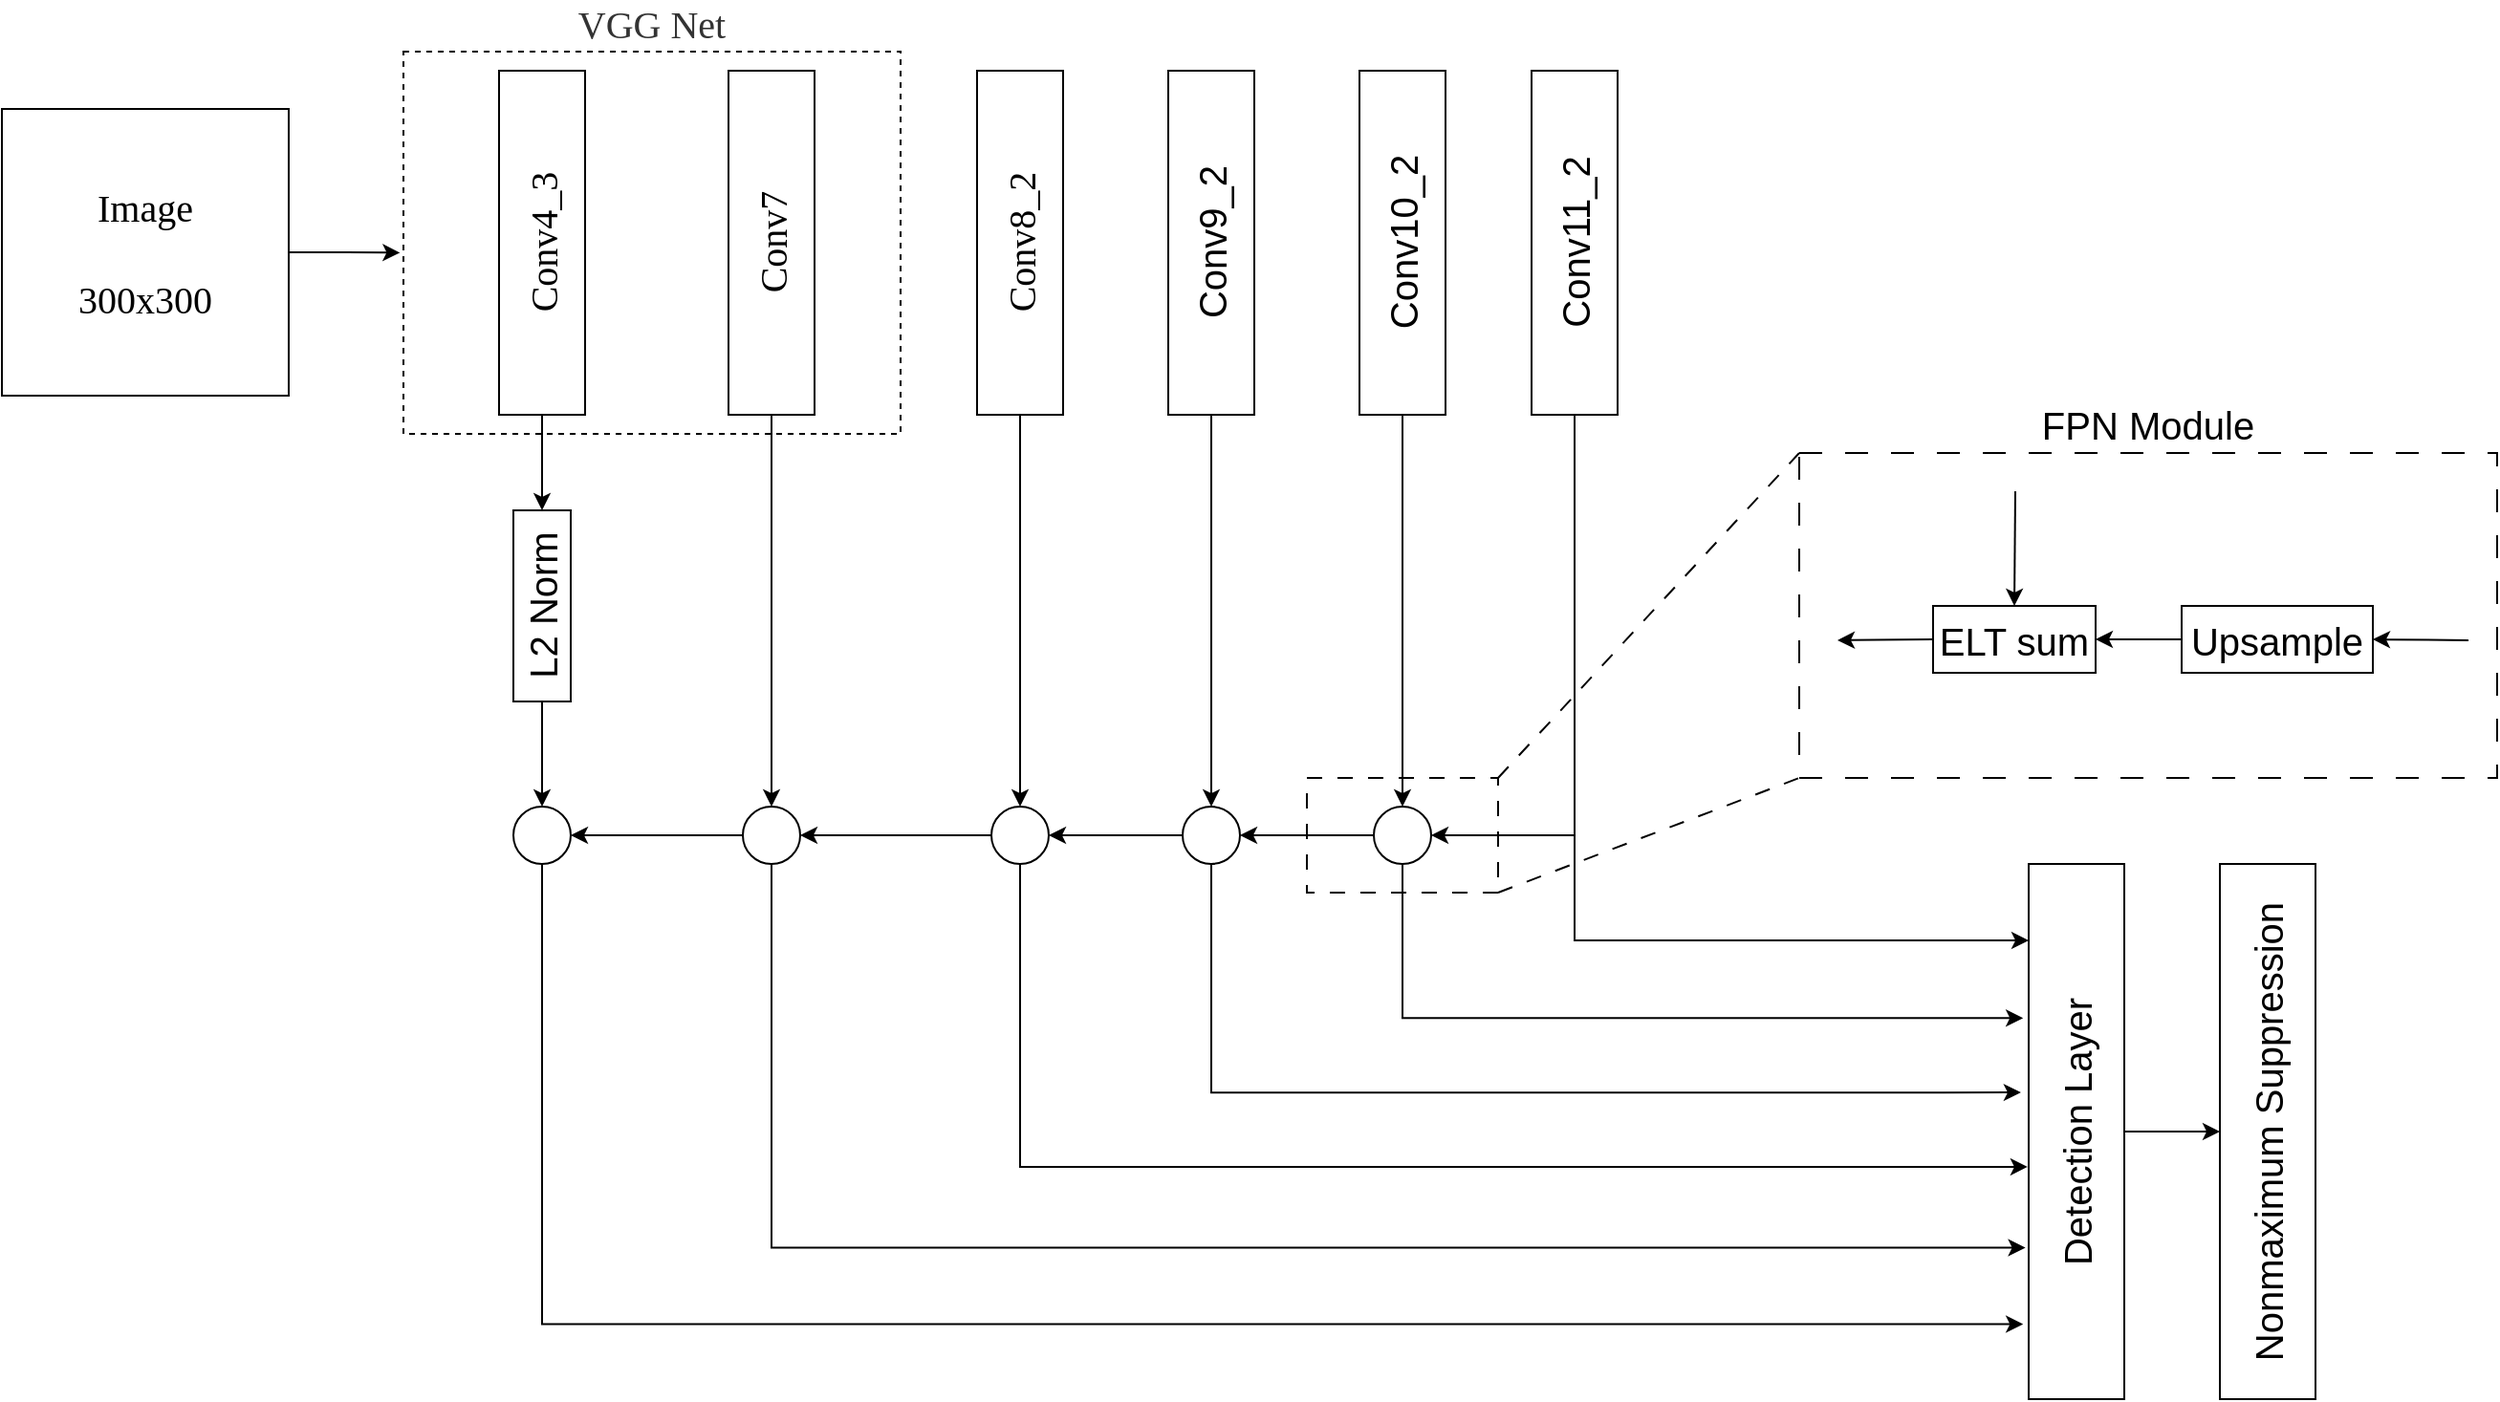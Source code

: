 <mxfile version="21.6.1" type="device">
  <diagram name="Page-1" id="uQ1bygxpw5VW6MRBk5AM">
    <mxGraphModel dx="2444" dy="932" grid="1" gridSize="10" guides="1" tooltips="1" connect="1" arrows="1" fold="1" page="1" pageScale="1" pageWidth="850" pageHeight="1100" math="0" shadow="0">
      <root>
        <mxCell id="0" />
        <mxCell id="1" parent="0" />
        <mxCell id="M64K2FJpUmXKRYfMkljJ-56" value="FPN Module" style="rounded=0;whiteSpace=wrap;html=1;strokeColor=default;fillColor=none;dashed=1;dashPattern=12 12;fontStyle=0;verticalAlign=middle;horizontal=1;spacingBottom=200;labelBorderColor=none;fontSize=20;" parent="1" vertex="1">
          <mxGeometry x="800" y="380" width="365" height="170" as="geometry" />
        </mxCell>
        <mxCell id="M64K2FJpUmXKRYfMkljJ-63" value="" style="endArrow=none;dashed=1;html=1;rounded=0;exitX=1;exitY=1;exitDx=0;exitDy=0;entryX=0;entryY=1;entryDx=0;entryDy=0;dashPattern=8 8;" parent="1" source="M64K2FJpUmXKRYfMkljJ-54" target="M64K2FJpUmXKRYfMkljJ-56" edge="1">
          <mxGeometry width="50" height="50" relative="1" as="geometry">
            <mxPoint x="500" y="500" as="sourcePoint" />
            <mxPoint x="550" y="450" as="targetPoint" />
          </mxGeometry>
        </mxCell>
        <mxCell id="M64K2FJpUmXKRYfMkljJ-59" value="" style="endArrow=none;dashed=1;html=1;rounded=0;exitX=1;exitY=0;exitDx=0;exitDy=0;entryX=0;entryY=0;entryDx=0;entryDy=0;dashPattern=8 8;" parent="1" source="M64K2FJpUmXKRYfMkljJ-54" target="M64K2FJpUmXKRYfMkljJ-56" edge="1">
          <mxGeometry width="50" height="50" relative="1" as="geometry">
            <mxPoint x="500" y="500" as="sourcePoint" />
            <mxPoint x="550" y="450" as="targetPoint" />
          </mxGeometry>
        </mxCell>
        <mxCell id="1uZ0ijQy86H_6TUgxeeX-1" value="VGG Net" style="rounded=0;whiteSpace=wrap;html=1;fillColor=none;fontColor=#333333;strokeColor=default;glass=0;shadow=0;dashed=1;align=center;spacingTop=-230;fontStyle=0;fontSize=20;fontFamily=Georgia;" parent="1" vertex="1">
          <mxGeometry x="70" y="170" width="260" height="200" as="geometry" />
        </mxCell>
        <mxCell id="IooZk7swycCKM_kuEAps-4" style="edgeStyle=orthogonalEdgeStyle;rounded=0;orthogonalLoop=1;jettySize=auto;html=1;exitX=0.5;exitY=1;exitDx=0;exitDy=0;entryX=0.5;entryY=0;entryDx=0;entryDy=0;" parent="1" source="1uZ0ijQy86H_6TUgxeeX-2" target="IooZk7swycCKM_kuEAps-3" edge="1">
          <mxGeometry relative="1" as="geometry" />
        </mxCell>
        <mxCell id="1uZ0ijQy86H_6TUgxeeX-2" value="&lt;span style=&quot;font-weight: normal; font-size: 20px;&quot;&gt;Conv4_3&lt;/span&gt;" style="rounded=0;whiteSpace=wrap;html=1;align=center;fontStyle=1;horizontal=0;fontSize=20;fontFamily=Georgia;" parent="1" vertex="1">
          <mxGeometry x="120" y="180" width="45" height="180" as="geometry" />
        </mxCell>
        <mxCell id="zq_eqlxEe5Cz0SWVWJE9-3" style="edgeStyle=orthogonalEdgeStyle;rounded=0;orthogonalLoop=1;jettySize=auto;html=1;exitX=0.5;exitY=1;exitDx=0;exitDy=0;entryX=0.5;entryY=0;entryDx=0;entryDy=0;" parent="1" source="1uZ0ijQy86H_6TUgxeeX-9" target="M64K2FJpUmXKRYfMkljJ-68" edge="1">
          <mxGeometry relative="1" as="geometry" />
        </mxCell>
        <mxCell id="1uZ0ijQy86H_6TUgxeeX-9" value="Conv7" style="rounded=0;whiteSpace=wrap;html=1;align=center;fontStyle=0;horizontal=0;fontSize=20;fontFamily=Georgia;" parent="1" vertex="1">
          <mxGeometry x="240" y="180" width="45" height="180" as="geometry" />
        </mxCell>
        <mxCell id="zq_eqlxEe5Cz0SWVWJE9-4" style="edgeStyle=orthogonalEdgeStyle;rounded=0;orthogonalLoop=1;jettySize=auto;html=1;exitX=0.5;exitY=1;exitDx=0;exitDy=0;entryX=0.5;entryY=0;entryDx=0;entryDy=0;" parent="1" source="1uZ0ijQy86H_6TUgxeeX-11" target="M64K2FJpUmXKRYfMkljJ-69" edge="1">
          <mxGeometry relative="1" as="geometry" />
        </mxCell>
        <mxCell id="1uZ0ijQy86H_6TUgxeeX-11" value="Conv8_2&lt;br style=&quot;font-size: 20px;&quot;&gt;" style="rounded=0;whiteSpace=wrap;html=1;align=center;fontStyle=0;horizontal=0;fontSize=20;fontFamily=Lucida Console;" parent="1" vertex="1">
          <mxGeometry x="370" y="180" width="45" height="180" as="geometry" />
        </mxCell>
        <mxCell id="zq_eqlxEe5Cz0SWVWJE9-5" style="edgeStyle=orthogonalEdgeStyle;rounded=0;orthogonalLoop=1;jettySize=auto;html=1;exitX=0.5;exitY=1;exitDx=0;exitDy=0;entryX=0.5;entryY=0;entryDx=0;entryDy=0;" parent="1" source="1uZ0ijQy86H_6TUgxeeX-12" target="M64K2FJpUmXKRYfMkljJ-70" edge="1">
          <mxGeometry relative="1" as="geometry" />
        </mxCell>
        <mxCell id="1uZ0ijQy86H_6TUgxeeX-12" value="Conv9_2" style="rounded=0;whiteSpace=wrap;html=1;align=center;fontStyle=0;horizontal=0;fontSize=20;" parent="1" vertex="1">
          <mxGeometry x="470" y="180" width="45" height="180" as="geometry" />
        </mxCell>
        <mxCell id="zq_eqlxEe5Cz0SWVWJE9-7" style="edgeStyle=orthogonalEdgeStyle;rounded=0;orthogonalLoop=1;jettySize=auto;html=1;exitX=0.5;exitY=1;exitDx=0;exitDy=0;entryX=0.5;entryY=0;entryDx=0;entryDy=0;" parent="1" source="1uZ0ijQy86H_6TUgxeeX-13" target="M64K2FJpUmXKRYfMkljJ-71" edge="1">
          <mxGeometry relative="1" as="geometry" />
        </mxCell>
        <mxCell id="1uZ0ijQy86H_6TUgxeeX-13" value="Conv10_2&lt;br style=&quot;font-size: 20px;&quot;&gt;" style="rounded=0;whiteSpace=wrap;html=1;align=center;fontStyle=0;horizontal=0;fontSize=20;" parent="1" vertex="1">
          <mxGeometry x="570" y="180" width="45" height="180" as="geometry" />
        </mxCell>
        <mxCell id="M64K2FJpUmXKRYfMkljJ-46" style="edgeStyle=orthogonalEdgeStyle;rounded=0;orthogonalLoop=1;jettySize=auto;html=1;exitX=0.5;exitY=1;exitDx=0;exitDy=0;entryX=0;entryY=0.143;entryDx=0;entryDy=0;entryPerimeter=0;" parent="1" source="1uZ0ijQy86H_6TUgxeeX-14" target="1uZ0ijQy86H_6TUgxeeX-29" edge="1">
          <mxGeometry relative="1" as="geometry" />
        </mxCell>
        <mxCell id="M64K2FJpUmXKRYfMkljJ-90" style="edgeStyle=orthogonalEdgeStyle;rounded=0;orthogonalLoop=1;jettySize=auto;html=1;exitX=0.5;exitY=1;exitDx=0;exitDy=0;entryX=1;entryY=0.5;entryDx=0;entryDy=0;" parent="1" source="1uZ0ijQy86H_6TUgxeeX-14" target="M64K2FJpUmXKRYfMkljJ-71" edge="1">
          <mxGeometry relative="1" as="geometry" />
        </mxCell>
        <mxCell id="1uZ0ijQy86H_6TUgxeeX-14" value="Conv11_2&lt;br style=&quot;font-size: 20px;&quot;&gt;" style="rounded=0;whiteSpace=wrap;html=1;align=center;fontStyle=0;horizontal=0;fontSize=20;" parent="1" vertex="1">
          <mxGeometry x="660" y="180" width="45" height="180" as="geometry" />
        </mxCell>
        <mxCell id="1uZ0ijQy86H_6TUgxeeX-18" style="edgeStyle=orthogonalEdgeStyle;rounded=0;orthogonalLoop=1;jettySize=auto;html=1;exitX=1;exitY=0.5;exitDx=0;exitDy=0;entryX=-0.007;entryY=0.526;entryDx=0;entryDy=0;entryPerimeter=0;" parent="1" source="1uZ0ijQy86H_6TUgxeeX-15" target="1uZ0ijQy86H_6TUgxeeX-1" edge="1">
          <mxGeometry relative="1" as="geometry">
            <Array as="points">
              <mxPoint x="40" y="275" />
            </Array>
          </mxGeometry>
        </mxCell>
        <mxCell id="1uZ0ijQy86H_6TUgxeeX-15" value="Image&lt;br style=&quot;font-size: 20px;&quot;&gt;&lt;br style=&quot;font-size: 20px;&quot;&gt;300x300" style="whiteSpace=wrap;html=1;aspect=fixed;fontStyle=0;fontSize=20;fontFamily=Georgia;horizontal=1;" parent="1" vertex="1">
          <mxGeometry x="-140" y="200" width="150" height="150" as="geometry" />
        </mxCell>
        <mxCell id="1uZ0ijQy86H_6TUgxeeX-56" style="edgeStyle=orthogonalEdgeStyle;rounded=0;orthogonalLoop=1;jettySize=auto;html=1;exitX=1;exitY=0.5;exitDx=0;exitDy=0;entryX=0;entryY=0.5;entryDx=0;entryDy=0;" parent="1" source="1uZ0ijQy86H_6TUgxeeX-29" target="1uZ0ijQy86H_6TUgxeeX-55" edge="1">
          <mxGeometry relative="1" as="geometry" />
        </mxCell>
        <mxCell id="1uZ0ijQy86H_6TUgxeeX-29" value="Detection Layer" style="rounded=0;whiteSpace=wrap;html=1;fontStyle=0;verticalAlign=middle;labelBorderColor=none;horizontal=0;fontSize=20;" parent="1" vertex="1">
          <mxGeometry x="920" y="595" width="50" height="280" as="geometry" />
        </mxCell>
        <mxCell id="1uZ0ijQy86H_6TUgxeeX-55" value="Nonmaximum Suppression" style="rounded=0;whiteSpace=wrap;html=1;fontStyle=0;verticalAlign=middle;labelBorderColor=none;horizontal=0;fontSize=20;" parent="1" vertex="1">
          <mxGeometry x="1020" y="595" width="50" height="280" as="geometry" />
        </mxCell>
        <mxCell id="zq_eqlxEe5Cz0SWVWJE9-2" style="edgeStyle=orthogonalEdgeStyle;rounded=0;orthogonalLoop=1;jettySize=auto;html=1;exitX=0.5;exitY=1;exitDx=0;exitDy=0;entryX=0.5;entryY=0;entryDx=0;entryDy=0;" parent="1" source="IooZk7swycCKM_kuEAps-3" target="M64K2FJpUmXKRYfMkljJ-72" edge="1">
          <mxGeometry relative="1" as="geometry" />
        </mxCell>
        <mxCell id="IooZk7swycCKM_kuEAps-3" value="L2 Norm&lt;br style=&quot;font-size: 20px;&quot;&gt;" style="rounded=0;whiteSpace=wrap;html=1;fontStyle=0;horizontal=0;fontSize=20;" parent="1" vertex="1">
          <mxGeometry x="127.5" y="410" width="30" height="100" as="geometry" />
        </mxCell>
        <mxCell id="M64K2FJpUmXKRYfMkljJ-38" style="edgeStyle=orthogonalEdgeStyle;rounded=0;orthogonalLoop=1;jettySize=auto;html=1;exitX=0;exitY=0.5;exitDx=0;exitDy=0;entryX=1;entryY=0.5;entryDx=0;entryDy=0;" parent="1" edge="1">
          <mxGeometry relative="1" as="geometry">
            <mxPoint x="577.5" y="580.0" as="sourcePoint" />
            <mxPoint x="507.5" y="580.0" as="targetPoint" />
          </mxGeometry>
        </mxCell>
        <mxCell id="M64K2FJpUmXKRYfMkljJ-35" style="edgeStyle=orthogonalEdgeStyle;rounded=0;orthogonalLoop=1;jettySize=auto;html=1;exitX=0;exitY=0.5;exitDx=0;exitDy=0;entryX=1;entryY=0.5;entryDx=0;entryDy=0;" parent="1" edge="1">
          <mxGeometry relative="1" as="geometry">
            <mxPoint x="477.5" y="580.0" as="sourcePoint" />
            <mxPoint x="407.5" y="580.0" as="targetPoint" />
          </mxGeometry>
        </mxCell>
        <mxCell id="M64K2FJpUmXKRYfMkljJ-36" style="edgeStyle=orthogonalEdgeStyle;rounded=0;orthogonalLoop=1;jettySize=auto;html=1;exitX=0;exitY=0.5;exitDx=0;exitDy=0;entryX=1;entryY=0.5;entryDx=0;entryDy=0;" parent="1" edge="1">
          <mxGeometry relative="1" as="geometry">
            <mxPoint x="377.5" y="580.0" as="sourcePoint" />
            <mxPoint x="277.5" y="580.0" as="targetPoint" />
          </mxGeometry>
        </mxCell>
        <mxCell id="M64K2FJpUmXKRYfMkljJ-37" style="edgeStyle=orthogonalEdgeStyle;rounded=0;orthogonalLoop=1;jettySize=auto;html=1;exitX=0;exitY=0.5;exitDx=0;exitDy=0;entryX=1;entryY=0.5;entryDx=0;entryDy=0;" parent="1" edge="1">
          <mxGeometry relative="1" as="geometry">
            <mxPoint x="247.5" y="580.0" as="sourcePoint" />
            <mxPoint x="157.5" y="580.0" as="targetPoint" />
          </mxGeometry>
        </mxCell>
        <mxCell id="M64K2FJpUmXKRYfMkljJ-64" value="ELT sum" style="rounded=0;whiteSpace=wrap;html=1;fontStyle=0;fontSize=20;" parent="1" vertex="1">
          <mxGeometry x="870" y="460" width="85" height="35" as="geometry" />
        </mxCell>
        <mxCell id="M64K2FJpUmXKRYfMkljJ-83" style="edgeStyle=orthogonalEdgeStyle;rounded=0;orthogonalLoop=1;jettySize=auto;html=1;exitX=0;exitY=0.5;exitDx=0;exitDy=0;entryX=1;entryY=0.5;entryDx=0;entryDy=0;" parent="1" source="M64K2FJpUmXKRYfMkljJ-65" target="M64K2FJpUmXKRYfMkljJ-64" edge="1">
          <mxGeometry relative="1" as="geometry" />
        </mxCell>
        <mxCell id="M64K2FJpUmXKRYfMkljJ-65" value="Upsample" style="rounded=0;whiteSpace=wrap;html=1;fontStyle=0;fontSize=20;" parent="1" vertex="1">
          <mxGeometry x="1000" y="460" width="100" height="35" as="geometry" />
        </mxCell>
        <mxCell id="M64K2FJpUmXKRYfMkljJ-76" style="edgeStyle=orthogonalEdgeStyle;rounded=0;orthogonalLoop=1;jettySize=auto;html=1;exitX=0.5;exitY=1;exitDx=0;exitDy=0;entryX=-0.034;entryY=0.717;entryDx=0;entryDy=0;entryPerimeter=0;" parent="1" source="M64K2FJpUmXKRYfMkljJ-68" target="1uZ0ijQy86H_6TUgxeeX-29" edge="1">
          <mxGeometry relative="1" as="geometry" />
        </mxCell>
        <mxCell id="M64K2FJpUmXKRYfMkljJ-68" value="" style="ellipse;whiteSpace=wrap;html=1;aspect=fixed;" parent="1" vertex="1">
          <mxGeometry x="247.5" y="565" width="30" height="30" as="geometry" />
        </mxCell>
        <mxCell id="M64K2FJpUmXKRYfMkljJ-75" style="edgeStyle=orthogonalEdgeStyle;rounded=0;orthogonalLoop=1;jettySize=auto;html=1;exitX=0.5;exitY=1;exitDx=0;exitDy=0;entryX=-0.011;entryY=0.566;entryDx=0;entryDy=0;entryPerimeter=0;" parent="1" source="M64K2FJpUmXKRYfMkljJ-69" target="1uZ0ijQy86H_6TUgxeeX-29" edge="1">
          <mxGeometry relative="1" as="geometry" />
        </mxCell>
        <mxCell id="M64K2FJpUmXKRYfMkljJ-69" value="" style="ellipse;whiteSpace=wrap;html=1;aspect=fixed;" parent="1" vertex="1">
          <mxGeometry x="377.5" y="565" width="30" height="30" as="geometry" />
        </mxCell>
        <mxCell id="M64K2FJpUmXKRYfMkljJ-74" style="edgeStyle=orthogonalEdgeStyle;rounded=0;orthogonalLoop=1;jettySize=auto;html=1;exitX=0.5;exitY=1;exitDx=0;exitDy=0;entryX=-0.081;entryY=0.427;entryDx=0;entryDy=0;entryPerimeter=0;" parent="1" source="M64K2FJpUmXKRYfMkljJ-70" target="1uZ0ijQy86H_6TUgxeeX-29" edge="1">
          <mxGeometry relative="1" as="geometry" />
        </mxCell>
        <mxCell id="M64K2FJpUmXKRYfMkljJ-70" value="" style="ellipse;whiteSpace=wrap;html=1;aspect=fixed;" parent="1" vertex="1">
          <mxGeometry x="477.5" y="565" width="30" height="30" as="geometry" />
        </mxCell>
        <mxCell id="M64K2FJpUmXKRYfMkljJ-73" style="edgeStyle=orthogonalEdgeStyle;rounded=0;orthogonalLoop=1;jettySize=auto;html=1;exitX=0.5;exitY=1;exitDx=0;exitDy=0;entryX=-0.058;entryY=0.288;entryDx=0;entryDy=0;entryPerimeter=0;" parent="1" source="M64K2FJpUmXKRYfMkljJ-71" target="1uZ0ijQy86H_6TUgxeeX-29" edge="1">
          <mxGeometry relative="1" as="geometry" />
        </mxCell>
        <mxCell id="M64K2FJpUmXKRYfMkljJ-71" value="" style="ellipse;whiteSpace=wrap;html=1;aspect=fixed;" parent="1" vertex="1">
          <mxGeometry x="577.5" y="565" width="30" height="30" as="geometry" />
        </mxCell>
        <mxCell id="M64K2FJpUmXKRYfMkljJ-77" style="edgeStyle=orthogonalEdgeStyle;rounded=0;orthogonalLoop=1;jettySize=auto;html=1;exitX=0.5;exitY=1;exitDx=0;exitDy=0;entryX=-0.058;entryY=0.86;entryDx=0;entryDy=0;entryPerimeter=0;" parent="1" source="M64K2FJpUmXKRYfMkljJ-72" target="1uZ0ijQy86H_6TUgxeeX-29" edge="1">
          <mxGeometry relative="1" as="geometry" />
        </mxCell>
        <mxCell id="M64K2FJpUmXKRYfMkljJ-72" value="" style="ellipse;whiteSpace=wrap;html=1;aspect=fixed;" parent="1" vertex="1">
          <mxGeometry x="127.5" y="565" width="30" height="30" as="geometry" />
        </mxCell>
        <mxCell id="M64K2FJpUmXKRYfMkljJ-54" value="" style="rounded=0;whiteSpace=wrap;html=1;fillColor=none;dashed=1;dashPattern=8 8;" parent="1" vertex="1">
          <mxGeometry x="542.5" y="550" width="100" height="60" as="geometry" />
        </mxCell>
        <mxCell id="M64K2FJpUmXKRYfMkljJ-86" value="" style="endArrow=classic;html=1;rounded=0;entryX=0.5;entryY=0;entryDx=0;entryDy=0;" parent="1" target="M64K2FJpUmXKRYfMkljJ-64" edge="1">
          <mxGeometry width="50" height="50" relative="1" as="geometry">
            <mxPoint x="913" y="400" as="sourcePoint" />
            <mxPoint x="420" y="650" as="targetPoint" />
          </mxGeometry>
        </mxCell>
        <mxCell id="M64K2FJpUmXKRYfMkljJ-87" value="" style="endArrow=classic;html=1;rounded=0;exitX=0;exitY=0.5;exitDx=0;exitDy=0;" parent="1" source="M64K2FJpUmXKRYfMkljJ-64" edge="1">
          <mxGeometry width="50" height="50" relative="1" as="geometry">
            <mxPoint x="260" y="700" as="sourcePoint" />
            <mxPoint x="820" y="478" as="targetPoint" />
          </mxGeometry>
        </mxCell>
        <mxCell id="M64K2FJpUmXKRYfMkljJ-88" value="" style="endArrow=classic;html=1;rounded=0;entryX=1;entryY=0.5;entryDx=0;entryDy=0;" parent="1" target="M64K2FJpUmXKRYfMkljJ-65" edge="1">
          <mxGeometry width="50" height="50" relative="1" as="geometry">
            <mxPoint x="1150" y="478" as="sourcePoint" />
            <mxPoint x="310" y="650" as="targetPoint" />
          </mxGeometry>
        </mxCell>
      </root>
    </mxGraphModel>
  </diagram>
</mxfile>
